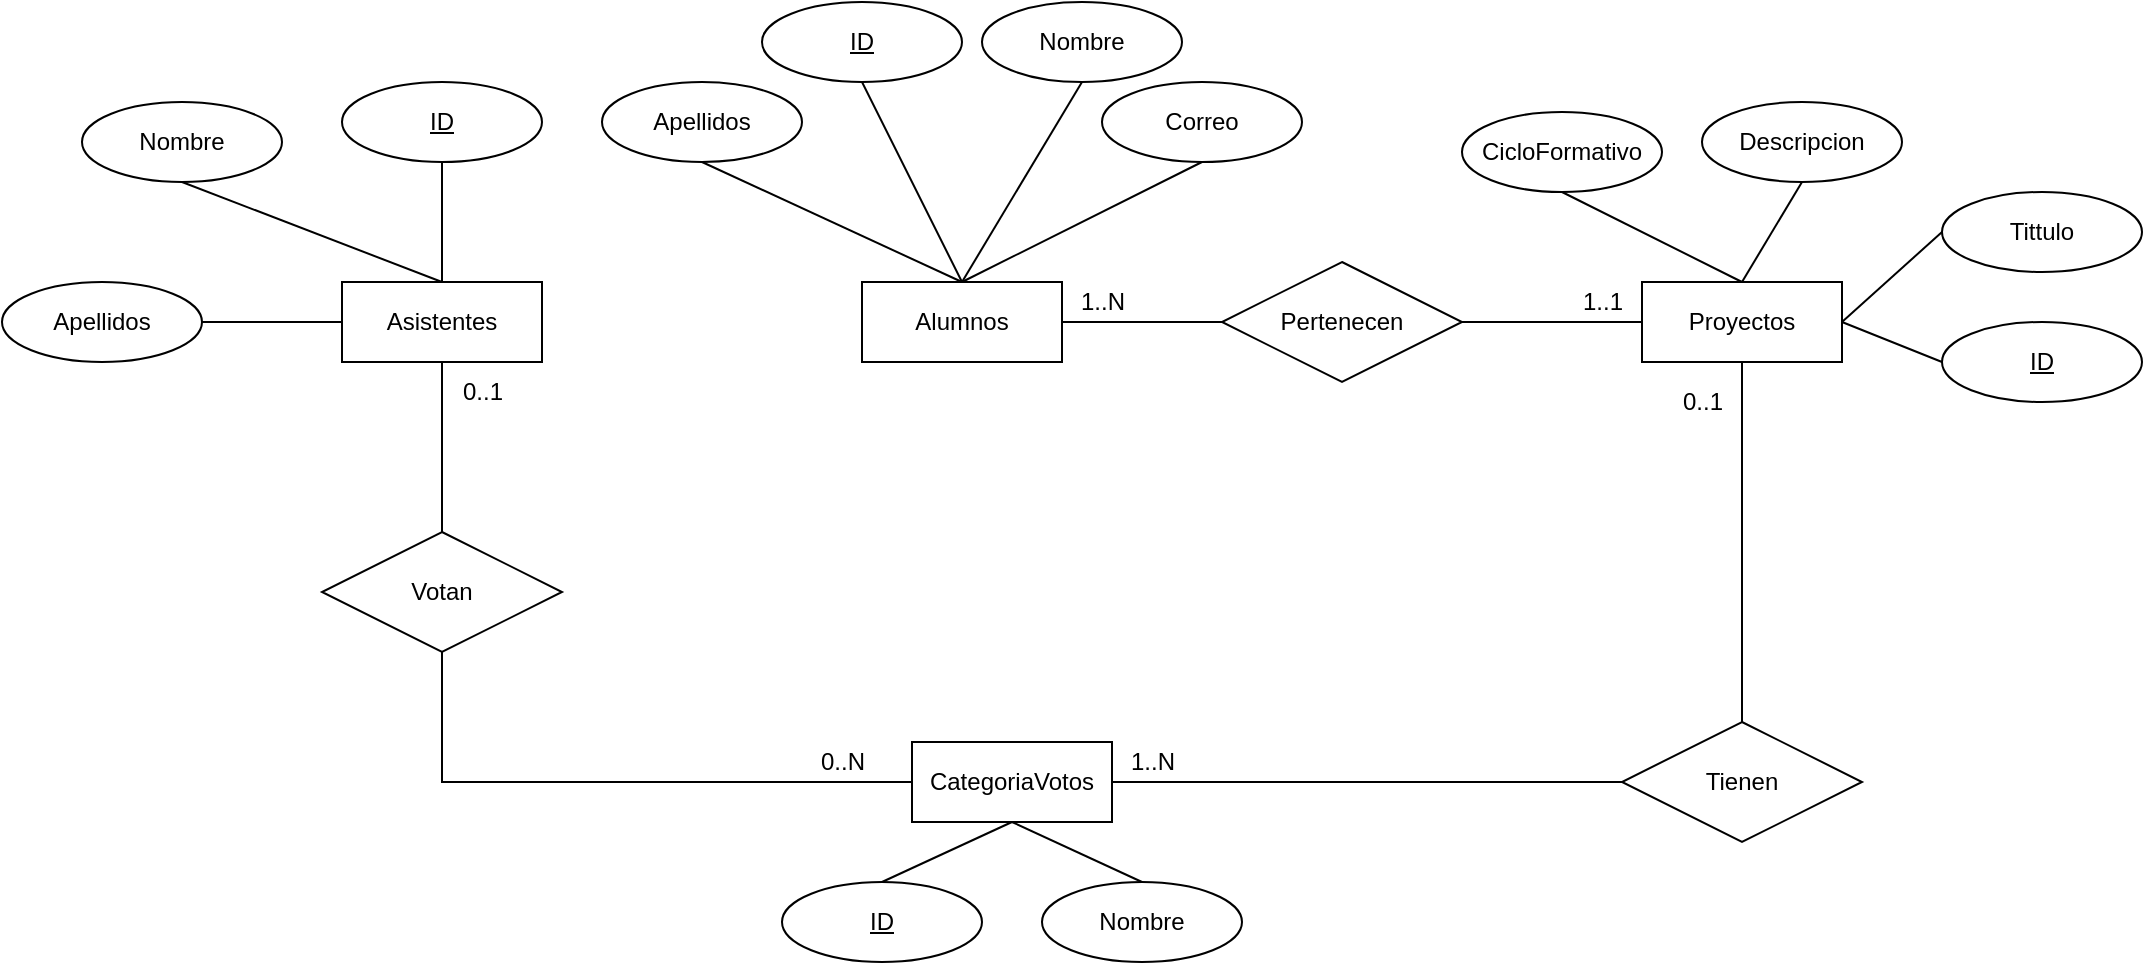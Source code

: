 <mxfile version="13.8.0"><diagram id="PgAVYAZjJJHSgDOXcLUz" name="Page-1"><mxGraphModel dx="1422" dy="791" grid="1" gridSize="10" guides="1" tooltips="1" connect="1" arrows="1" fold="1" page="1" pageScale="1" pageWidth="1169" pageHeight="827" math="0" shadow="0"><root><mxCell id="0"/><mxCell id="1" parent="0"/><mxCell id="shuay-zGEPS-ZvsBxwZN-2" value="Asistentes" style="whiteSpace=wrap;html=1;align=center;" vertex="1" parent="1"><mxGeometry x="250" y="240" width="100" height="40" as="geometry"/></mxCell><mxCell id="shuay-zGEPS-ZvsBxwZN-3" value="CategoriaVotos" style="whiteSpace=wrap;html=1;align=center;" vertex="1" parent="1"><mxGeometry x="535" y="470" width="100" height="40" as="geometry"/></mxCell><mxCell id="shuay-zGEPS-ZvsBxwZN-55" style="edgeStyle=orthogonalEdgeStyle;rounded=0;orthogonalLoop=1;jettySize=auto;html=1;exitX=0.75;exitY=1;exitDx=0;exitDy=0;startArrow=none;startFill=0;endArrow=none;endFill=0;" edge="1" parent="1" source="shuay-zGEPS-ZvsBxwZN-5"><mxGeometry relative="1" as="geometry"><mxPoint x="1000" y="280" as="targetPoint"/></mxGeometry></mxCell><mxCell id="shuay-zGEPS-ZvsBxwZN-5" value="Proyectos" style="whiteSpace=wrap;html=1;align=center;" vertex="1" parent="1"><mxGeometry x="900" y="240" width="100" height="40" as="geometry"/></mxCell><mxCell id="shuay-zGEPS-ZvsBxwZN-7" value="ID" style="ellipse;whiteSpace=wrap;html=1;align=center;fontStyle=4;" vertex="1" parent="1"><mxGeometry x="250" y="140" width="100" height="40" as="geometry"/></mxCell><mxCell id="shuay-zGEPS-ZvsBxwZN-8" value="ID" style="ellipse;whiteSpace=wrap;html=1;align=center;fontStyle=4;" vertex="1" parent="1"><mxGeometry x="470" y="540" width="100" height="40" as="geometry"/></mxCell><mxCell id="shuay-zGEPS-ZvsBxwZN-9" value="ID" style="ellipse;whiteSpace=wrap;html=1;align=center;fontStyle=4;" vertex="1" parent="1"><mxGeometry x="1050" y="260" width="100" height="40" as="geometry"/></mxCell><mxCell id="shuay-zGEPS-ZvsBxwZN-10" value="" style="endArrow=none;html=1;rounded=0;exitX=0.5;exitY=1;exitDx=0;exitDy=0;entryX=0.5;entryY=0;entryDx=0;entryDy=0;" edge="1" parent="1" source="shuay-zGEPS-ZvsBxwZN-7" target="shuay-zGEPS-ZvsBxwZN-2"><mxGeometry relative="1" as="geometry"><mxPoint x="260" y="300" as="sourcePoint"/><mxPoint x="420" y="300" as="targetPoint"/></mxGeometry></mxCell><mxCell id="shuay-zGEPS-ZvsBxwZN-11" value="" style="endArrow=none;html=1;rounded=0;exitX=0;exitY=0.5;exitDx=0;exitDy=0;entryX=1;entryY=0.5;entryDx=0;entryDy=0;" edge="1" parent="1" source="shuay-zGEPS-ZvsBxwZN-9" target="shuay-zGEPS-ZvsBxwZN-5"><mxGeometry relative="1" as="geometry"><mxPoint x="950" y="315" as="sourcePoint"/><mxPoint x="1110" y="315" as="targetPoint"/></mxGeometry></mxCell><mxCell id="shuay-zGEPS-ZvsBxwZN-12" value="" style="endArrow=none;html=1;rounded=0;exitX=0.5;exitY=1;exitDx=0;exitDy=0;entryX=0.5;entryY=0;entryDx=0;entryDy=0;" edge="1" parent="1" source="shuay-zGEPS-ZvsBxwZN-3" target="shuay-zGEPS-ZvsBxwZN-8"><mxGeometry relative="1" as="geometry"><mxPoint x="505" y="210" as="sourcePoint"/><mxPoint x="585" y="550" as="targetPoint"/></mxGeometry></mxCell><mxCell id="shuay-zGEPS-ZvsBxwZN-14" value="Nombre" style="ellipse;whiteSpace=wrap;html=1;align=center;" vertex="1" parent="1"><mxGeometry x="120" y="150" width="100" height="40" as="geometry"/></mxCell><mxCell id="shuay-zGEPS-ZvsBxwZN-15" value="" style="endArrow=none;html=1;rounded=0;exitX=0.5;exitY=1;exitDx=0;exitDy=0;entryX=0.5;entryY=0;entryDx=0;entryDy=0;" edge="1" parent="1" source="shuay-zGEPS-ZvsBxwZN-14" target="shuay-zGEPS-ZvsBxwZN-2"><mxGeometry relative="1" as="geometry"><mxPoint x="300" y="340" as="sourcePoint"/><mxPoint x="300" y="280" as="targetPoint"/></mxGeometry></mxCell><mxCell id="shuay-zGEPS-ZvsBxwZN-17" value="" style="endArrow=none;html=1;rounded=0;exitX=1;exitY=0.5;exitDx=0;exitDy=0;entryX=0;entryY=0.5;entryDx=0;entryDy=0;" edge="1" parent="1" source="shuay-zGEPS-ZvsBxwZN-18" target="shuay-zGEPS-ZvsBxwZN-2"><mxGeometry relative="1" as="geometry"><mxPoint x="120" y="210" as="sourcePoint"/><mxPoint x="220" y="270" as="targetPoint"/></mxGeometry></mxCell><mxCell id="shuay-zGEPS-ZvsBxwZN-18" value="Apellidos" style="ellipse;whiteSpace=wrap;html=1;align=center;" vertex="1" parent="1"><mxGeometry x="80" y="240" width="100" height="40" as="geometry"/></mxCell><mxCell id="shuay-zGEPS-ZvsBxwZN-19" value="Tittulo" style="ellipse;whiteSpace=wrap;html=1;align=center;" vertex="1" parent="1"><mxGeometry x="1050" y="195" width="100" height="40" as="geometry"/></mxCell><mxCell id="shuay-zGEPS-ZvsBxwZN-20" value="" style="endArrow=none;html=1;rounded=0;entryX=1;entryY=0.5;entryDx=0;entryDy=0;exitX=0;exitY=0.5;exitDx=0;exitDy=0;" edge="1" parent="1" source="shuay-zGEPS-ZvsBxwZN-19" target="shuay-zGEPS-ZvsBxwZN-5"><mxGeometry relative="1" as="geometry"><mxPoint x="1080" y="265" as="sourcePoint"/><mxPoint x="1000" y="345" as="targetPoint"/></mxGeometry></mxCell><mxCell id="shuay-zGEPS-ZvsBxwZN-23" value="Descripcion" style="ellipse;whiteSpace=wrap;html=1;align=center;" vertex="1" parent="1"><mxGeometry x="930" y="150" width="100" height="40" as="geometry"/></mxCell><mxCell id="shuay-zGEPS-ZvsBxwZN-24" value="" style="endArrow=none;html=1;rounded=0;exitX=0.5;exitY=1;exitDx=0;exitDy=0;entryX=0.5;entryY=0;entryDx=0;entryDy=0;" edge="1" parent="1" source="shuay-zGEPS-ZvsBxwZN-23" target="shuay-zGEPS-ZvsBxwZN-5"><mxGeometry relative="1" as="geometry"><mxPoint x="1000" y="205" as="sourcePoint"/><mxPoint x="930" y="215" as="targetPoint"/></mxGeometry></mxCell><mxCell id="shuay-zGEPS-ZvsBxwZN-25" value="CicloFormativo" style="ellipse;whiteSpace=wrap;html=1;align=center;" vertex="1" parent="1"><mxGeometry x="810" y="155" width="100" height="40" as="geometry"/></mxCell><mxCell id="shuay-zGEPS-ZvsBxwZN-26" value="" style="endArrow=none;html=1;rounded=0;exitX=0.5;exitY=1;exitDx=0;exitDy=0;entryX=0.5;entryY=0;entryDx=0;entryDy=0;" edge="1" parent="1" source="shuay-zGEPS-ZvsBxwZN-25" target="shuay-zGEPS-ZvsBxwZN-5"><mxGeometry relative="1" as="geometry"><mxPoint x="880" y="205" as="sourcePoint"/><mxPoint x="820" y="235" as="targetPoint"/></mxGeometry></mxCell><mxCell id="shuay-zGEPS-ZvsBxwZN-27" value="Alumnos" style="whiteSpace=wrap;html=1;align=center;" vertex="1" parent="1"><mxGeometry x="510" y="240" width="100" height="40" as="geometry"/></mxCell><mxCell id="shuay-zGEPS-ZvsBxwZN-28" value="ID" style="ellipse;whiteSpace=wrap;html=1;align=center;fontStyle=4;" vertex="1" parent="1"><mxGeometry x="460" y="100" width="100" height="40" as="geometry"/></mxCell><mxCell id="shuay-zGEPS-ZvsBxwZN-29" value="" style="endArrow=none;html=1;rounded=0;exitX=0.5;exitY=1;exitDx=0;exitDy=0;entryX=0.5;entryY=0;entryDx=0;entryDy=0;" edge="1" parent="1" source="shuay-zGEPS-ZvsBxwZN-28" target="shuay-zGEPS-ZvsBxwZN-27"><mxGeometry relative="1" as="geometry"><mxPoint x="499" y="284" as="sourcePoint"/><mxPoint x="540" y="240" as="targetPoint"/></mxGeometry></mxCell><mxCell id="shuay-zGEPS-ZvsBxwZN-30" value="Nombre" style="ellipse;whiteSpace=wrap;html=1;align=center;" vertex="1" parent="1"><mxGeometry x="570" y="100" width="100" height="40" as="geometry"/></mxCell><mxCell id="shuay-zGEPS-ZvsBxwZN-31" value="" style="endArrow=none;html=1;rounded=0;exitX=0.5;exitY=1;exitDx=0;exitDy=0;entryX=0.5;entryY=0;entryDx=0;entryDy=0;" edge="1" parent="1" source="shuay-zGEPS-ZvsBxwZN-30" target="shuay-zGEPS-ZvsBxwZN-27"><mxGeometry relative="1" as="geometry"><mxPoint x="660" y="190" as="sourcePoint"/><mxPoint x="720" y="220" as="targetPoint"/></mxGeometry></mxCell><mxCell id="shuay-zGEPS-ZvsBxwZN-32" value="Apellidos" style="ellipse;whiteSpace=wrap;html=1;align=center;" vertex="1" parent="1"><mxGeometry x="380" y="140" width="100" height="40" as="geometry"/></mxCell><mxCell id="shuay-zGEPS-ZvsBxwZN-33" value="" style="endArrow=none;html=1;rounded=0;exitX=0.5;exitY=1;exitDx=0;exitDy=0;entryX=0.5;entryY=0;entryDx=0;entryDy=0;" edge="1" parent="1" source="shuay-zGEPS-ZvsBxwZN-32" target="shuay-zGEPS-ZvsBxwZN-27"><mxGeometry relative="1" as="geometry"><mxPoint x="610" y="184" as="sourcePoint"/><mxPoint x="510" y="234" as="targetPoint"/></mxGeometry></mxCell><mxCell id="shuay-zGEPS-ZvsBxwZN-34" value="Correo" style="ellipse;whiteSpace=wrap;html=1;align=center;" vertex="1" parent="1"><mxGeometry x="630" y="140" width="100" height="40" as="geometry"/></mxCell><mxCell id="shuay-zGEPS-ZvsBxwZN-35" value="" style="endArrow=none;html=1;rounded=0;exitX=0.5;exitY=1;exitDx=0;exitDy=0;entryX=0.5;entryY=0;entryDx=0;entryDy=0;" edge="1" parent="1" source="shuay-zGEPS-ZvsBxwZN-34" target="shuay-zGEPS-ZvsBxwZN-27"><mxGeometry relative="1" as="geometry"><mxPoint x="635" y="210" as="sourcePoint"/><mxPoint x="535" y="260" as="targetPoint"/></mxGeometry></mxCell><mxCell id="shuay-zGEPS-ZvsBxwZN-36" value="Nombre" style="ellipse;whiteSpace=wrap;html=1;align=center;" vertex="1" parent="1"><mxGeometry x="600" y="540" width="100" height="40" as="geometry"/></mxCell><mxCell id="shuay-zGEPS-ZvsBxwZN-37" value="" style="endArrow=none;html=1;rounded=0;exitX=0.5;exitY=0;exitDx=0;exitDy=0;entryX=0.5;entryY=1;entryDx=0;entryDy=0;" edge="1" parent="1" source="shuay-zGEPS-ZvsBxwZN-36" target="shuay-zGEPS-ZvsBxwZN-3"><mxGeometry relative="1" as="geometry"><mxPoint x="750" y="450" as="sourcePoint"/><mxPoint x="650" y="500" as="targetPoint"/></mxGeometry></mxCell><mxCell id="shuay-zGEPS-ZvsBxwZN-50" value="" style="edgeStyle=orthogonalEdgeStyle;rounded=0;orthogonalLoop=1;jettySize=auto;html=1;entryX=0;entryY=0.5;entryDx=0;entryDy=0;startArrow=none;startFill=0;endArrow=none;endFill=0;" edge="1" parent="1" source="shuay-zGEPS-ZvsBxwZN-38" target="shuay-zGEPS-ZvsBxwZN-3"><mxGeometry relative="1" as="geometry"><mxPoint x="300" y="505" as="targetPoint"/><Array as="points"><mxPoint x="300" y="490"/></Array></mxGeometry></mxCell><mxCell id="shuay-zGEPS-ZvsBxwZN-38" value="Votan" style="shape=rhombus;perimeter=rhombusPerimeter;whiteSpace=wrap;html=1;align=center;" vertex="1" parent="1"><mxGeometry x="240" y="365" width="120" height="60" as="geometry"/></mxCell><mxCell id="shuay-zGEPS-ZvsBxwZN-40" value="Pertenecen" style="shape=rhombus;perimeter=rhombusPerimeter;whiteSpace=wrap;html=1;align=center;" vertex="1" parent="1"><mxGeometry x="690" y="230" width="120" height="60" as="geometry"/></mxCell><mxCell id="shuay-zGEPS-ZvsBxwZN-41" value="&lt;div&gt;Tienen&lt;/div&gt;" style="shape=rhombus;perimeter=rhombusPerimeter;whiteSpace=wrap;html=1;align=center;" vertex="1" parent="1"><mxGeometry x="890" y="460" width="120" height="60" as="geometry"/></mxCell><mxCell id="shuay-zGEPS-ZvsBxwZN-42" value="" style="endArrow=none;html=1;rounded=0;exitX=0.5;exitY=1;exitDx=0;exitDy=0;entryX=0.5;entryY=0;entryDx=0;entryDy=0;" edge="1" parent="1" source="shuay-zGEPS-ZvsBxwZN-5" target="shuay-zGEPS-ZvsBxwZN-41"><mxGeometry relative="1" as="geometry"><mxPoint x="944.5" y="275" as="sourcePoint"/><mxPoint x="935.5" y="337" as="targetPoint"/></mxGeometry></mxCell><mxCell id="shuay-zGEPS-ZvsBxwZN-43" value="" style="endArrow=none;html=1;rounded=0;exitX=0;exitY=0.5;exitDx=0;exitDy=0;entryX=1;entryY=0.5;entryDx=0;entryDy=0;" edge="1" parent="1" source="shuay-zGEPS-ZvsBxwZN-41" target="shuay-zGEPS-ZvsBxwZN-3"><mxGeometry relative="1" as="geometry"><mxPoint x="840" y="390" as="sourcePoint"/><mxPoint x="831" y="452" as="targetPoint"/></mxGeometry></mxCell><mxCell id="shuay-zGEPS-ZvsBxwZN-44" value="" style="endArrow=none;html=1;rounded=0;exitX=0.5;exitY=1;exitDx=0;exitDy=0;entryX=0.5;entryY=0;entryDx=0;entryDy=0;" edge="1" parent="1" source="shuay-zGEPS-ZvsBxwZN-2" target="shuay-zGEPS-ZvsBxwZN-38"><mxGeometry relative="1" as="geometry"><mxPoint x="560" y="300" as="sourcePoint"/><mxPoint x="305" y="300" as="targetPoint"/></mxGeometry></mxCell><mxCell id="shuay-zGEPS-ZvsBxwZN-52" value="" style="endArrow=none;html=1;rounded=0;exitX=0;exitY=0.5;exitDx=0;exitDy=0;entryX=1;entryY=0.5;entryDx=0;entryDy=0;" edge="1" parent="1" source="shuay-zGEPS-ZvsBxwZN-40" target="shuay-zGEPS-ZvsBxwZN-27"><mxGeometry relative="1" as="geometry"><mxPoint x="840" y="225" as="sourcePoint"/><mxPoint x="845.5" y="410" as="targetPoint"/></mxGeometry></mxCell><mxCell id="shuay-zGEPS-ZvsBxwZN-53" value="" style="endArrow=none;html=1;rounded=0;exitX=0;exitY=0.5;exitDx=0;exitDy=0;entryX=1;entryY=0.5;entryDx=0;entryDy=0;" edge="1" parent="1" source="shuay-zGEPS-ZvsBxwZN-5" target="shuay-zGEPS-ZvsBxwZN-40"><mxGeometry relative="1" as="geometry"><mxPoint x="910" y="259.5" as="sourcePoint"/><mxPoint x="820" y="259.5" as="targetPoint"/></mxGeometry></mxCell><mxCell id="shuay-zGEPS-ZvsBxwZN-56" value="0..1" style="text;html=1;align=center;verticalAlign=middle;resizable=0;points=[];autosize=1;" vertex="1" parent="1"><mxGeometry x="910" y="290" width="40" height="20" as="geometry"/></mxCell><mxCell id="shuay-zGEPS-ZvsBxwZN-57" value="1..N" style="text;html=1;align=center;verticalAlign=middle;resizable=0;points=[];autosize=1;" vertex="1" parent="1"><mxGeometry x="635" y="470" width="40" height="20" as="geometry"/></mxCell><mxCell id="shuay-zGEPS-ZvsBxwZN-58" value="1..N" style="text;html=1;align=center;verticalAlign=middle;resizable=0;points=[];autosize=1;" vertex="1" parent="1"><mxGeometry x="610" y="240" width="40" height="20" as="geometry"/></mxCell><mxCell id="shuay-zGEPS-ZvsBxwZN-59" value="1..1" style="text;html=1;align=center;verticalAlign=middle;resizable=0;points=[];autosize=1;" vertex="1" parent="1"><mxGeometry x="860" y="240" width="40" height="20" as="geometry"/></mxCell><mxCell id="shuay-zGEPS-ZvsBxwZN-60" value="0..1" style="text;html=1;align=center;verticalAlign=middle;resizable=0;points=[];autosize=1;" vertex="1" parent="1"><mxGeometry x="300" y="285" width="40" height="20" as="geometry"/></mxCell><mxCell id="shuay-zGEPS-ZvsBxwZN-61" value="0..N" style="text;html=1;align=center;verticalAlign=middle;resizable=0;points=[];autosize=1;" vertex="1" parent="1"><mxGeometry x="480" y="470" width="40" height="20" as="geometry"/></mxCell></root></mxGraphModel></diagram></mxfile>
